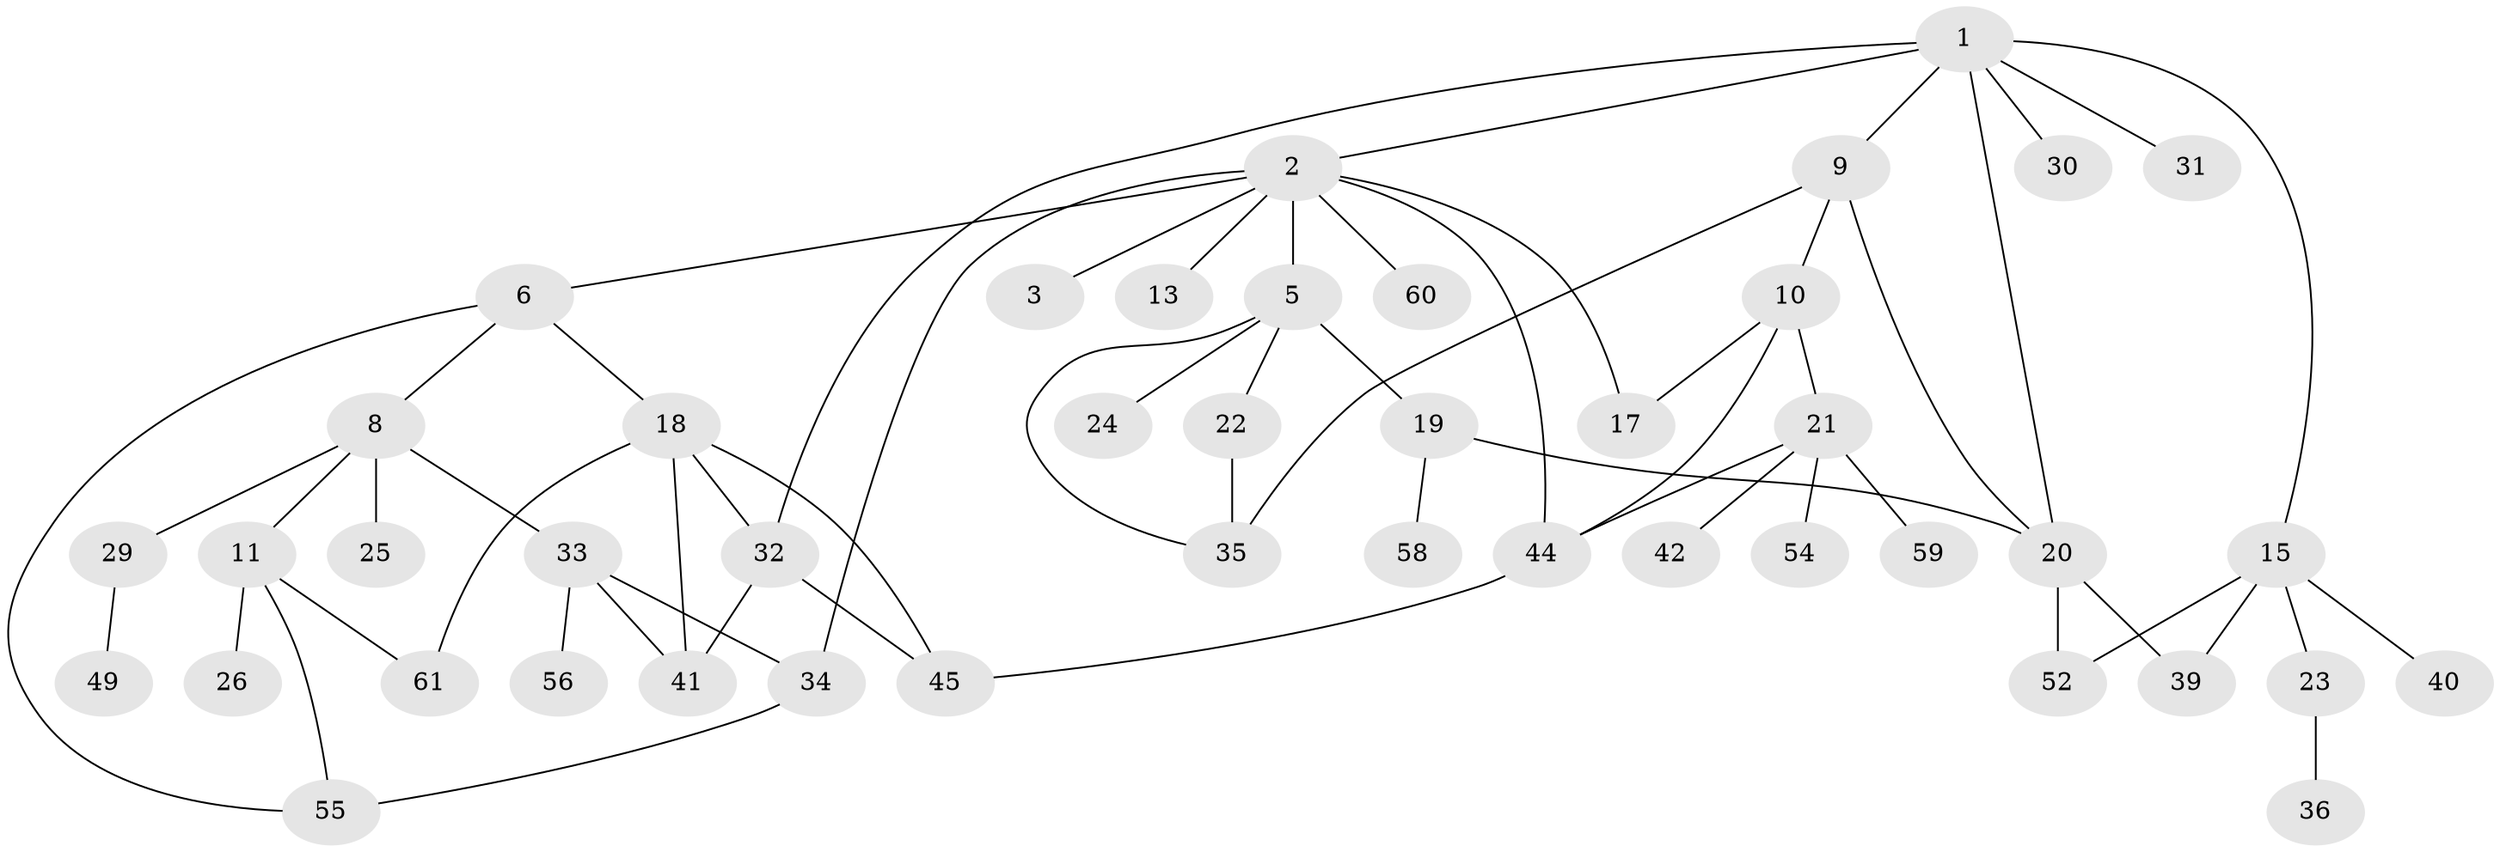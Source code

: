 // Generated by graph-tools (version 1.1) at 2025/23/03/03/25 07:23:32]
// undirected, 44 vertices, 61 edges
graph export_dot {
graph [start="1"]
  node [color=gray90,style=filled];
  1 [super="+4"];
  2 [super="+7"];
  3;
  5 [super="+14"];
  6 [super="+38"];
  8 [super="+16"];
  9;
  10 [super="+48"];
  11 [super="+12"];
  13;
  15 [super="+28"];
  17 [super="+27"];
  18 [super="+37"];
  19 [super="+65"];
  20 [super="+67"];
  21 [super="+63"];
  22;
  23;
  24;
  25 [super="+46"];
  26;
  29;
  30;
  31;
  32 [super="+43"];
  33 [super="+47"];
  34 [super="+50"];
  35 [super="+62"];
  36;
  39;
  40;
  41 [super="+64"];
  42;
  44 [super="+51"];
  45;
  49 [super="+53"];
  52 [super="+57"];
  54;
  55 [super="+66"];
  56;
  58;
  59;
  60;
  61;
  1 -- 2;
  1 -- 9;
  1 -- 30;
  1 -- 31;
  1 -- 32;
  1 -- 20;
  1 -- 15;
  2 -- 3;
  2 -- 5;
  2 -- 6;
  2 -- 17;
  2 -- 34;
  2 -- 60;
  2 -- 13;
  2 -- 44;
  5 -- 24;
  5 -- 19;
  5 -- 22;
  5 -- 35;
  6 -- 8;
  6 -- 18;
  6 -- 55;
  8 -- 11;
  8 -- 29;
  8 -- 33;
  8 -- 25;
  9 -- 10;
  9 -- 35;
  9 -- 20;
  10 -- 21;
  10 -- 17;
  10 -- 44;
  11 -- 55 [weight=2];
  11 -- 26;
  11 -- 61;
  15 -- 23;
  15 -- 40;
  15 -- 39;
  15 -- 52 [weight=2];
  18 -- 45;
  18 -- 32;
  18 -- 61;
  18 -- 41;
  19 -- 20;
  19 -- 58;
  20 -- 39;
  20 -- 52;
  21 -- 42;
  21 -- 44;
  21 -- 54;
  21 -- 59;
  22 -- 35;
  23 -- 36;
  29 -- 49;
  32 -- 41;
  32 -- 45;
  33 -- 41;
  33 -- 56;
  33 -- 34;
  34 -- 55;
  44 -- 45;
}
